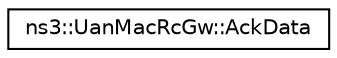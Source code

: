 digraph "Graphical Class Hierarchy"
{
 // LATEX_PDF_SIZE
  edge [fontname="Helvetica",fontsize="10",labelfontname="Helvetica",labelfontsize="10"];
  node [fontname="Helvetica",fontsize="10",shape=record];
  rankdir="LR";
  Node0 [label="ns3::UanMacRcGw::AckData",height=0.2,width=0.4,color="black", fillcolor="white", style="filled",URL="$structns3_1_1_uan_mac_rc_gw_1_1_ack_data.html",tooltip="Packet ACK data."];
}

